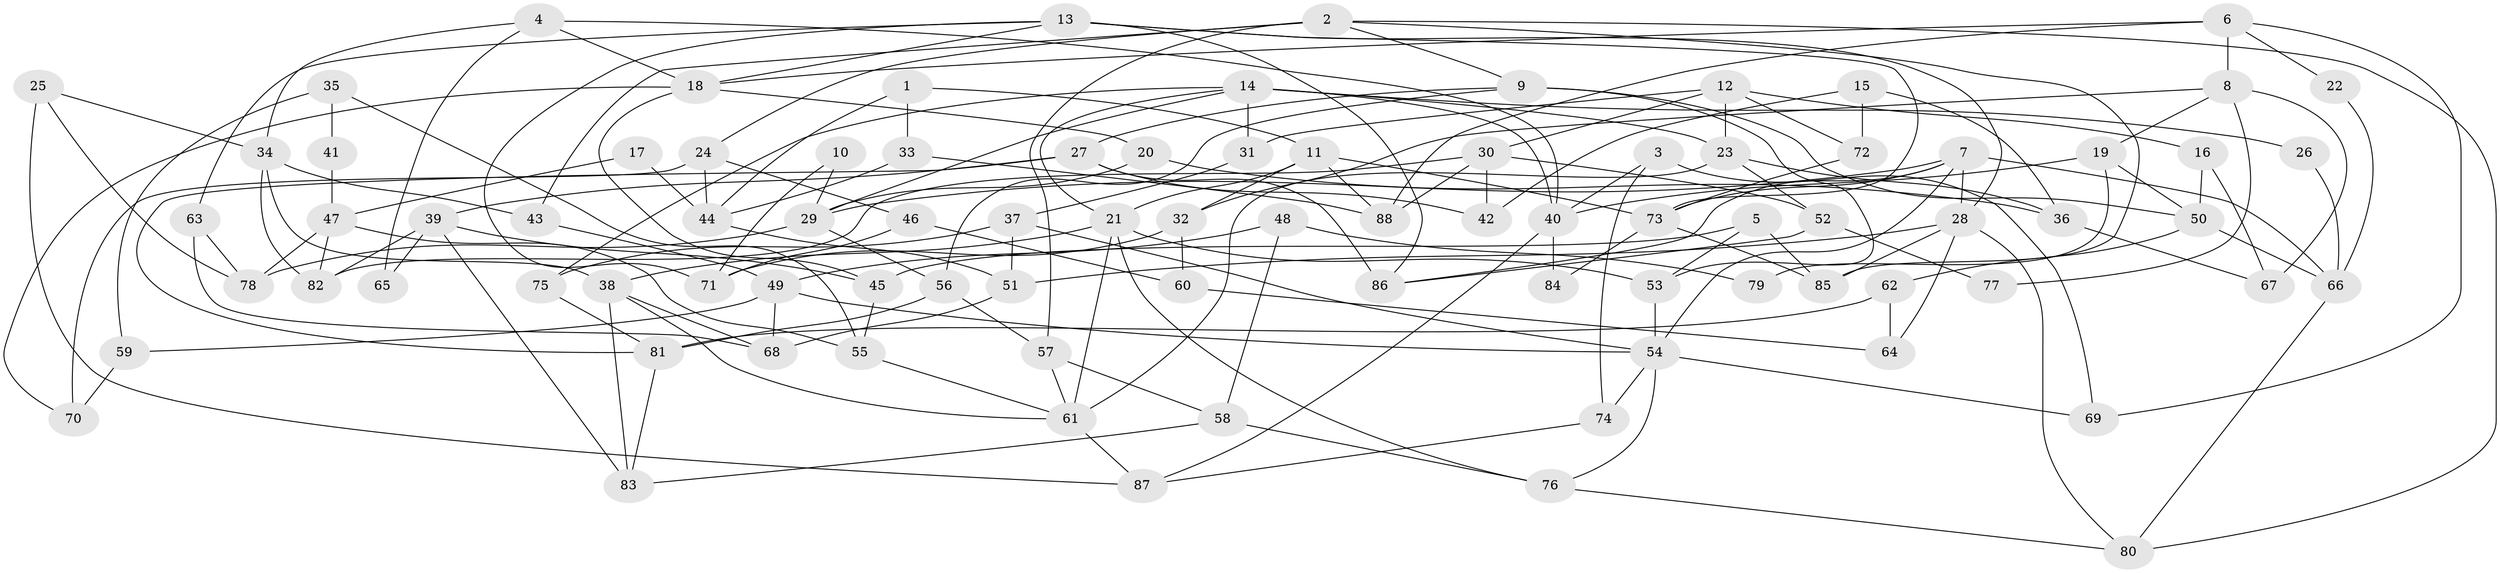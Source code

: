 // coarse degree distribution, {3: 0.19672131147540983, 8: 0.11475409836065574, 4: 0.2459016393442623, 5: 0.21311475409836064, 6: 0.04918032786885246, 11: 0.01639344262295082, 7: 0.09836065573770492, 2: 0.06557377049180328}
// Generated by graph-tools (version 1.1) at 2025/52/02/27/25 19:52:01]
// undirected, 88 vertices, 176 edges
graph export_dot {
graph [start="1"]
  node [color=gray90,style=filled];
  1;
  2;
  3;
  4;
  5;
  6;
  7;
  8;
  9;
  10;
  11;
  12;
  13;
  14;
  15;
  16;
  17;
  18;
  19;
  20;
  21;
  22;
  23;
  24;
  25;
  26;
  27;
  28;
  29;
  30;
  31;
  32;
  33;
  34;
  35;
  36;
  37;
  38;
  39;
  40;
  41;
  42;
  43;
  44;
  45;
  46;
  47;
  48;
  49;
  50;
  51;
  52;
  53;
  54;
  55;
  56;
  57;
  58;
  59;
  60;
  61;
  62;
  63;
  64;
  65;
  66;
  67;
  68;
  69;
  70;
  71;
  72;
  73;
  74;
  75;
  76;
  77;
  78;
  79;
  80;
  81;
  82;
  83;
  84;
  85;
  86;
  87;
  88;
  1 -- 11;
  1 -- 44;
  1 -- 33;
  2 -- 80;
  2 -- 9;
  2 -- 24;
  2 -- 43;
  2 -- 57;
  2 -- 85;
  3 -- 69;
  3 -- 74;
  3 -- 40;
  4 -- 34;
  4 -- 40;
  4 -- 18;
  4 -- 65;
  5 -- 53;
  5 -- 45;
  5 -- 85;
  6 -- 18;
  6 -- 8;
  6 -- 22;
  6 -- 69;
  6 -- 88;
  7 -- 73;
  7 -- 28;
  7 -- 29;
  7 -- 54;
  7 -- 66;
  7 -- 86;
  8 -- 67;
  8 -- 19;
  8 -- 32;
  8 -- 77;
  9 -- 53;
  9 -- 56;
  9 -- 27;
  9 -- 50;
  10 -- 71;
  10 -- 29;
  11 -- 73;
  11 -- 21;
  11 -- 32;
  11 -- 88;
  12 -- 72;
  12 -- 23;
  12 -- 16;
  12 -- 30;
  12 -- 31;
  13 -- 86;
  13 -- 28;
  13 -- 18;
  13 -- 63;
  13 -- 71;
  13 -- 73;
  14 -- 21;
  14 -- 31;
  14 -- 23;
  14 -- 26;
  14 -- 29;
  14 -- 40;
  14 -- 75;
  15 -- 42;
  15 -- 36;
  15 -- 72;
  16 -- 50;
  16 -- 67;
  17 -- 44;
  17 -- 47;
  18 -- 20;
  18 -- 45;
  18 -- 70;
  19 -- 50;
  19 -- 40;
  19 -- 79;
  20 -- 29;
  20 -- 36;
  21 -- 38;
  21 -- 61;
  21 -- 53;
  21 -- 76;
  22 -- 66;
  23 -- 61;
  23 -- 36;
  23 -- 52;
  24 -- 46;
  24 -- 44;
  24 -- 70;
  25 -- 34;
  25 -- 87;
  25 -- 78;
  26 -- 66;
  27 -- 86;
  27 -- 39;
  27 -- 42;
  27 -- 81;
  28 -- 85;
  28 -- 51;
  28 -- 64;
  28 -- 80;
  29 -- 56;
  29 -- 78;
  30 -- 88;
  30 -- 42;
  30 -- 52;
  30 -- 82;
  31 -- 37;
  32 -- 60;
  32 -- 71;
  33 -- 88;
  33 -- 44;
  34 -- 43;
  34 -- 82;
  34 -- 38;
  35 -- 59;
  35 -- 55;
  35 -- 41;
  36 -- 67;
  37 -- 54;
  37 -- 51;
  37 -- 75;
  38 -- 83;
  38 -- 61;
  38 -- 68;
  39 -- 45;
  39 -- 65;
  39 -- 82;
  39 -- 83;
  40 -- 84;
  40 -- 87;
  41 -- 47;
  43 -- 49;
  44 -- 51;
  45 -- 55;
  46 -- 71;
  46 -- 60;
  47 -- 82;
  47 -- 78;
  47 -- 55;
  48 -- 58;
  48 -- 49;
  48 -- 79;
  49 -- 54;
  49 -- 68;
  49 -- 59;
  50 -- 66;
  50 -- 62;
  51 -- 68;
  52 -- 77;
  52 -- 86;
  53 -- 54;
  54 -- 76;
  54 -- 69;
  54 -- 74;
  55 -- 61;
  56 -- 81;
  56 -- 57;
  57 -- 58;
  57 -- 61;
  58 -- 83;
  58 -- 76;
  59 -- 70;
  60 -- 64;
  61 -- 87;
  62 -- 81;
  62 -- 64;
  63 -- 78;
  63 -- 68;
  66 -- 80;
  72 -- 73;
  73 -- 85;
  73 -- 84;
  74 -- 87;
  75 -- 81;
  76 -- 80;
  81 -- 83;
}
